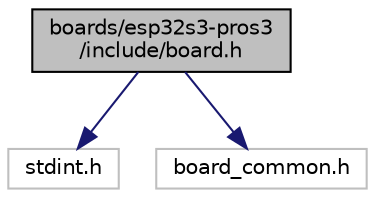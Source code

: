 digraph "boards/esp32s3-pros3/include/board.h"
{
 // LATEX_PDF_SIZE
  edge [fontname="Helvetica",fontsize="10",labelfontname="Helvetica",labelfontsize="10"];
  node [fontname="Helvetica",fontsize="10",shape=record];
  Node1 [label="boards/esp32s3-pros3\l/include/board.h",height=0.2,width=0.4,color="black", fillcolor="grey75", style="filled", fontcolor="black",tooltip="Board definitions for ESP32 ProS3 boards."];
  Node1 -> Node2 [color="midnightblue",fontsize="10",style="solid",fontname="Helvetica"];
  Node2 [label="stdint.h",height=0.2,width=0.4,color="grey75", fillcolor="white", style="filled",tooltip=" "];
  Node1 -> Node3 [color="midnightblue",fontsize="10",style="solid",fontname="Helvetica"];
  Node3 [label="board_common.h",height=0.2,width=0.4,color="grey75", fillcolor="white", style="filled",tooltip=" "];
}
